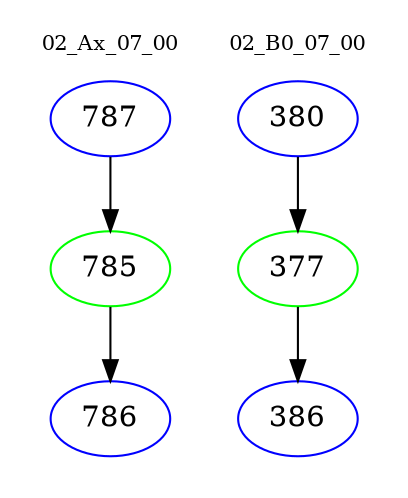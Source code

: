 digraph{
subgraph cluster_0 {
color = white
label = "02_Ax_07_00";
fontsize=10;
T0_787 [label="787", color="blue"]
T0_787 -> T0_785 [color="black"]
T0_785 [label="785", color="green"]
T0_785 -> T0_786 [color="black"]
T0_786 [label="786", color="blue"]
}
subgraph cluster_1 {
color = white
label = "02_B0_07_00";
fontsize=10;
T1_380 [label="380", color="blue"]
T1_380 -> T1_377 [color="black"]
T1_377 [label="377", color="green"]
T1_377 -> T1_386 [color="black"]
T1_386 [label="386", color="blue"]
}
}
